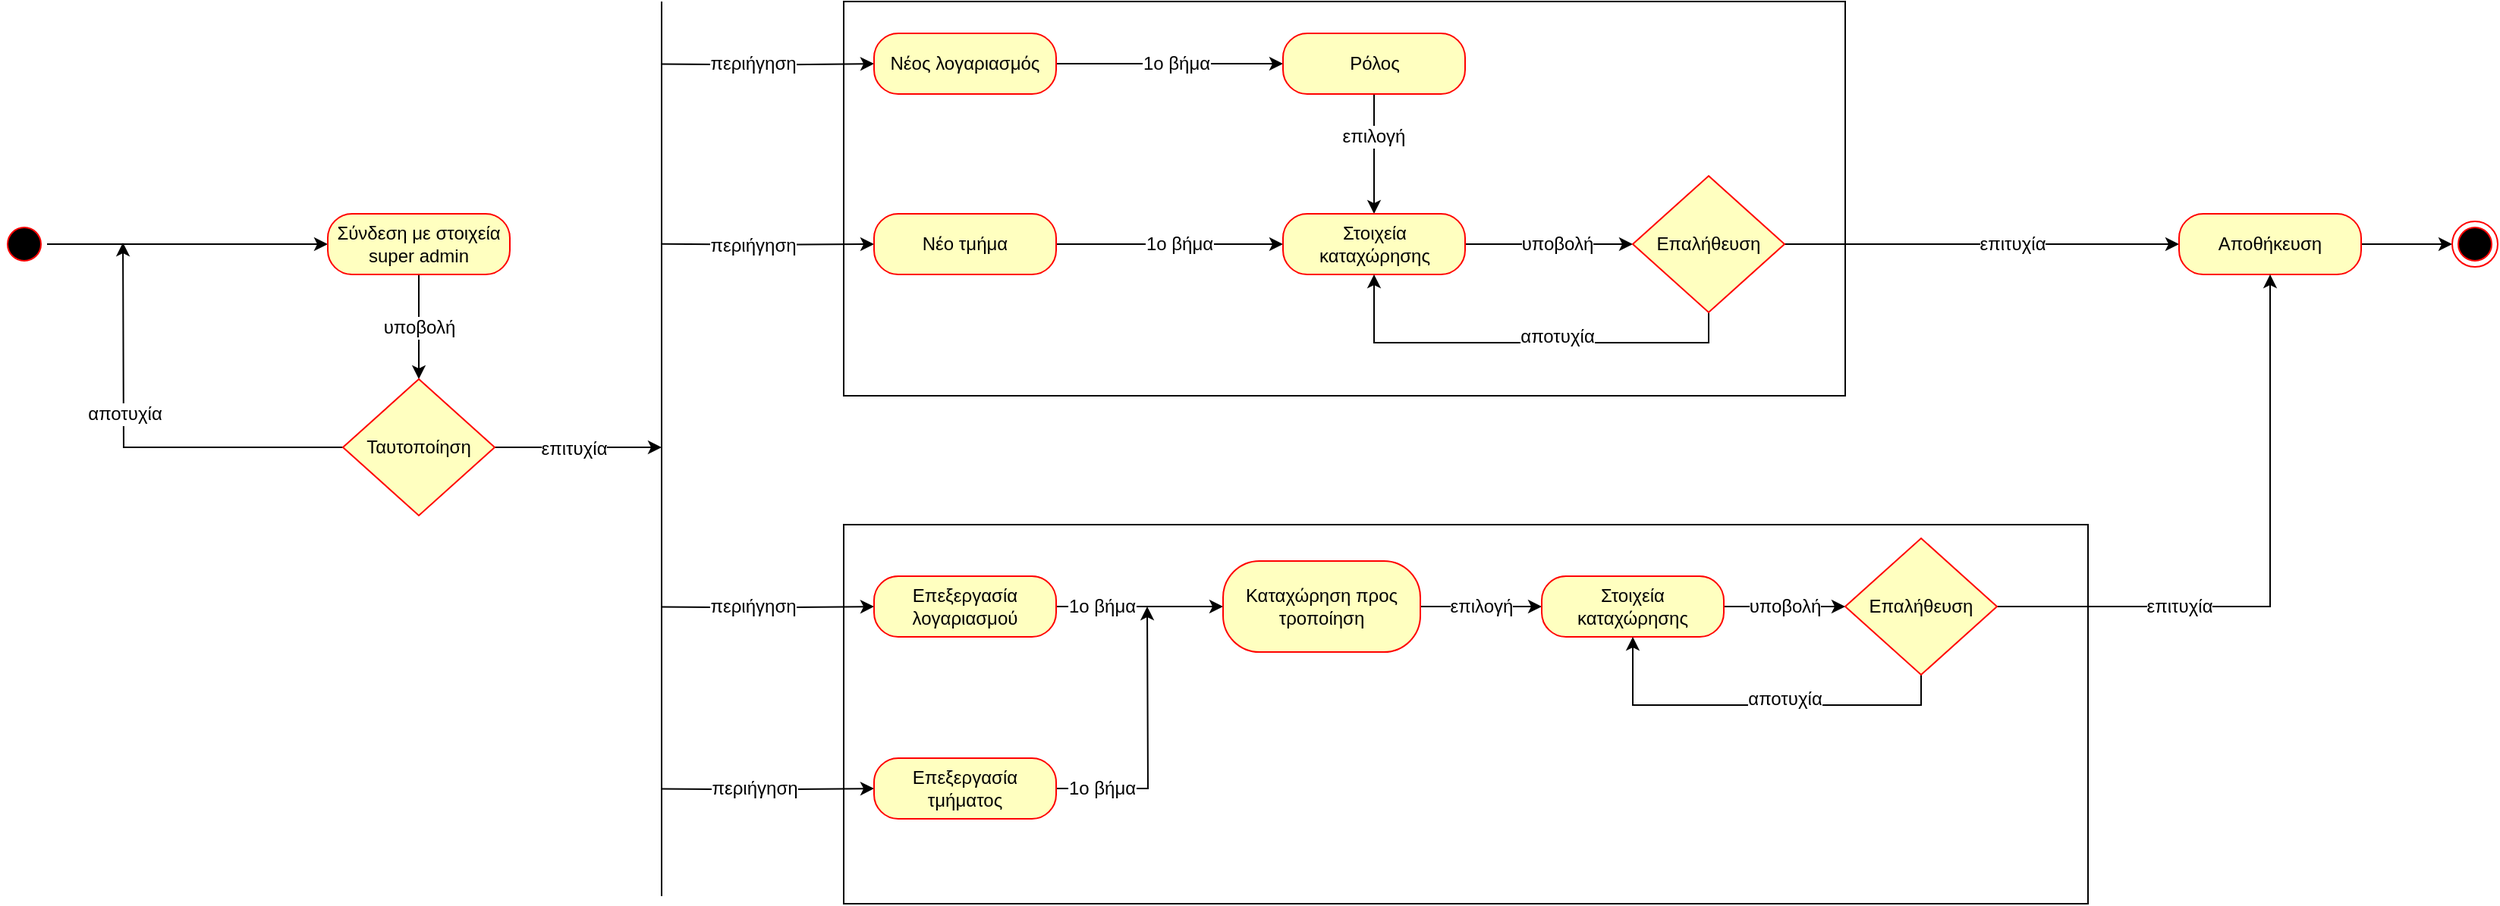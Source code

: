 <mxfile version="10.6.3" type="device"><diagram id="V3m_NeqxwvltPHoH9Kii" name="Page-1"><mxGraphModel dx="2490" dy="899" grid="1" gridSize="10" guides="1" tooltips="1" connect="1" arrows="1" fold="1" page="1" pageScale="1" pageWidth="850" pageHeight="1100" math="0" shadow="0"><root><mxCell id="0"/><mxCell id="1" parent="0"/><mxCell id="ZsGHfHlX7kL7SXyjZMUg-130" value="" style="rounded=0;whiteSpace=wrap;html=1;fillColor=none;" vertex="1" parent="1"><mxGeometry x="500" y="525" width="820" height="250" as="geometry"/></mxCell><mxCell id="ZsGHfHlX7kL7SXyjZMUg-102" value="" style="rounded=0;whiteSpace=wrap;html=1;fillColor=none;" vertex="1" parent="1"><mxGeometry x="500" y="180" width="660" height="260" as="geometry"/></mxCell><mxCell id="ZsGHfHlX7kL7SXyjZMUg-69" style="edgeStyle=orthogonalEdgeStyle;rounded=0;orthogonalLoop=1;jettySize=auto;html=1;exitX=1;exitY=0.5;exitDx=0;exitDy=0;entryX=0;entryY=0.5;entryDx=0;entryDy=0;" edge="1" parent="1" source="ZsGHfHlX7kL7SXyjZMUg-59" target="ZsGHfHlX7kL7SXyjZMUg-61"><mxGeometry relative="1" as="geometry"/></mxCell><mxCell id="ZsGHfHlX7kL7SXyjZMUg-59" value="" style="ellipse;html=1;shape=startState;fillColor=#000000;strokeColor=#ff0000;" vertex="1" parent="1"><mxGeometry x="-55" y="325" width="30" height="30" as="geometry"/></mxCell><mxCell id="ZsGHfHlX7kL7SXyjZMUg-142" style="edgeStyle=orthogonalEdgeStyle;rounded=0;orthogonalLoop=1;jettySize=auto;html=1;exitX=0.5;exitY=1;exitDx=0;exitDy=0;" edge="1" parent="1" source="ZsGHfHlX7kL7SXyjZMUg-61" target="ZsGHfHlX7kL7SXyjZMUg-63"><mxGeometry relative="1" as="geometry"><Array as="points"><mxPoint x="220" y="380"/><mxPoint x="220" y="380"/></Array></mxGeometry></mxCell><mxCell id="ZsGHfHlX7kL7SXyjZMUg-143" value="υποβολή" style="text;html=1;resizable=0;points=[];align=center;verticalAlign=middle;labelBackgroundColor=#ffffff;" vertex="1" connectable="0" parent="ZsGHfHlX7kL7SXyjZMUg-142"><mxGeometry x="-0.302" y="-2" relative="1" as="geometry"><mxPoint x="2" y="10.5" as="offset"/></mxGeometry></mxCell><mxCell id="ZsGHfHlX7kL7SXyjZMUg-61" value="Σύνδεση με στοιχεία super admin" style="rounded=1;whiteSpace=wrap;html=1;arcSize=40;fontColor=#000000;fillColor=#ffffc0;strokeColor=#ff0000;" vertex="1" parent="1"><mxGeometry x="160" y="320" width="120" height="40" as="geometry"/></mxCell><mxCell id="ZsGHfHlX7kL7SXyjZMUg-70" style="edgeStyle=orthogonalEdgeStyle;rounded=0;orthogonalLoop=1;jettySize=auto;html=1;exitX=0;exitY=0.5;exitDx=0;exitDy=0;" edge="1" parent="1" source="ZsGHfHlX7kL7SXyjZMUg-63"><mxGeometry relative="1" as="geometry"><mxPoint x="25" y="339.0" as="targetPoint"/></mxGeometry></mxCell><mxCell id="ZsGHfHlX7kL7SXyjZMUg-71" value="αποτυχία" style="text;html=1;resizable=0;points=[];align=center;verticalAlign=middle;labelBackgroundColor=#ffffff;" vertex="1" connectable="0" parent="ZsGHfHlX7kL7SXyjZMUg-70"><mxGeometry x="0.098" y="-1" relative="1" as="geometry"><mxPoint x="-1" y="-13.5" as="offset"/></mxGeometry></mxCell><mxCell id="ZsGHfHlX7kL7SXyjZMUg-89" style="edgeStyle=orthogonalEdgeStyle;rounded=0;orthogonalLoop=1;jettySize=auto;html=1;exitX=1;exitY=0.5;exitDx=0;exitDy=0;" edge="1" parent="1" source="ZsGHfHlX7kL7SXyjZMUg-63"><mxGeometry relative="1" as="geometry"><mxPoint x="380" y="474" as="targetPoint"/></mxGeometry></mxCell><mxCell id="ZsGHfHlX7kL7SXyjZMUg-90" value="επιτυχία" style="text;html=1;resizable=0;points=[];align=center;verticalAlign=middle;labelBackgroundColor=#ffffff;" vertex="1" connectable="0" parent="ZsGHfHlX7kL7SXyjZMUg-89"><mxGeometry x="0.242" y="3" relative="1" as="geometry"><mxPoint x="-16" y="3" as="offset"/></mxGeometry></mxCell><mxCell id="ZsGHfHlX7kL7SXyjZMUg-63" value="Ταυτοποίηση" style="rhombus;whiteSpace=wrap;html=1;fillColor=#ffffc0;strokeColor=#ff0000;" vertex="1" parent="1"><mxGeometry x="170" y="429" width="100" height="90" as="geometry"/></mxCell><mxCell id="ZsGHfHlX7kL7SXyjZMUg-87" style="edgeStyle=orthogonalEdgeStyle;rounded=0;orthogonalLoop=1;jettySize=auto;html=1;exitX=1;exitY=0.5;exitDx=0;exitDy=0;entryX=0;entryY=0.5;entryDx=0;entryDy=0;" edge="1" parent="1" source="ZsGHfHlX7kL7SXyjZMUg-73" target="ZsGHfHlX7kL7SXyjZMUg-86"><mxGeometry relative="1" as="geometry"/></mxCell><mxCell id="ZsGHfHlX7kL7SXyjZMUg-92" value="1ο βήμα" style="text;html=1;resizable=0;points=[];align=center;verticalAlign=middle;labelBackgroundColor=#ffffff;" vertex="1" connectable="0" parent="ZsGHfHlX7kL7SXyjZMUg-87"><mxGeometry x="0.241" y="1" relative="1" as="geometry"><mxPoint x="-14" y="0.5" as="offset"/></mxGeometry></mxCell><mxCell id="ZsGHfHlX7kL7SXyjZMUg-151" style="edgeStyle=orthogonalEdgeStyle;rounded=0;orthogonalLoop=1;jettySize=auto;html=1;exitX=0;exitY=0.5;exitDx=0;exitDy=0;entryX=0;entryY=0.5;entryDx=0;entryDy=0;" edge="1" parent="1" target="ZsGHfHlX7kL7SXyjZMUg-73"><mxGeometry relative="1" as="geometry"><mxPoint x="380" y="221.276" as="sourcePoint"/></mxGeometry></mxCell><mxCell id="ZsGHfHlX7kL7SXyjZMUg-155" value="περιήγηση" style="text;html=1;resizable=0;points=[];align=center;verticalAlign=middle;labelBackgroundColor=#ffffff;" vertex="1" connectable="0" parent="ZsGHfHlX7kL7SXyjZMUg-151"><mxGeometry x="0.261" y="1" relative="1" as="geometry"><mxPoint x="-28.5" y="0.5" as="offset"/></mxGeometry></mxCell><mxCell id="ZsGHfHlX7kL7SXyjZMUg-73" value="Νέος λογαριασμός" style="rounded=1;whiteSpace=wrap;html=1;arcSize=40;fontColor=#000000;fillColor=#ffffc0;strokeColor=#ff0000;" vertex="1" parent="1"><mxGeometry x="520" y="201" width="120" height="40" as="geometry"/></mxCell><mxCell id="ZsGHfHlX7kL7SXyjZMUg-111" style="edgeStyle=orthogonalEdgeStyle;rounded=0;orthogonalLoop=1;jettySize=auto;html=1;exitX=1;exitY=0.5;exitDx=0;exitDy=0;" edge="1" parent="1" source="ZsGHfHlX7kL7SXyjZMUg-74" target="ZsGHfHlX7kL7SXyjZMUg-110"><mxGeometry relative="1" as="geometry"/></mxCell><mxCell id="ZsGHfHlX7kL7SXyjZMUg-121" value="1ο βήμα" style="text;html=1;resizable=0;points=[];align=center;verticalAlign=middle;labelBackgroundColor=#ffffff;" vertex="1" connectable="0" parent="ZsGHfHlX7kL7SXyjZMUg-111"><mxGeometry x="0.006" y="-19" relative="1" as="geometry"><mxPoint x="-25.5" y="-19" as="offset"/></mxGeometry></mxCell><mxCell id="ZsGHfHlX7kL7SXyjZMUg-153" style="edgeStyle=orthogonalEdgeStyle;rounded=0;orthogonalLoop=1;jettySize=auto;html=1;exitX=0;exitY=0.5;exitDx=0;exitDy=0;entryX=0;entryY=0.5;entryDx=0;entryDy=0;" edge="1" parent="1" target="ZsGHfHlX7kL7SXyjZMUg-74"><mxGeometry relative="1" as="geometry"><mxPoint x="380" y="579.207" as="sourcePoint"/></mxGeometry></mxCell><mxCell id="ZsGHfHlX7kL7SXyjZMUg-157" value="περιήγηση" style="text;html=1;resizable=0;points=[];align=center;verticalAlign=middle;labelBackgroundColor=#ffffff;" vertex="1" connectable="0" parent="ZsGHfHlX7kL7SXyjZMUg-153"><mxGeometry x="0.202" y="1" relative="1" as="geometry"><mxPoint x="-24" y="1" as="offset"/></mxGeometry></mxCell><mxCell id="ZsGHfHlX7kL7SXyjZMUg-74" value="Επεξεργασία λογαριασμού" style="rounded=1;whiteSpace=wrap;html=1;arcSize=40;fontColor=#000000;fillColor=#ffffc0;strokeColor=#ff0000;" vertex="1" parent="1"><mxGeometry x="520" y="559" width="120" height="40" as="geometry"/></mxCell><mxCell id="ZsGHfHlX7kL7SXyjZMUg-100" style="edgeStyle=orthogonalEdgeStyle;rounded=0;orthogonalLoop=1;jettySize=auto;html=1;exitX=1;exitY=0.5;exitDx=0;exitDy=0;entryX=0;entryY=0.5;entryDx=0;entryDy=0;" edge="1" parent="1" source="ZsGHfHlX7kL7SXyjZMUg-75" target="ZsGHfHlX7kL7SXyjZMUg-93"><mxGeometry relative="1" as="geometry"/></mxCell><mxCell id="ZsGHfHlX7kL7SXyjZMUg-101" value="1ο βήμα" style="text;html=1;resizable=0;points=[];align=center;verticalAlign=middle;labelBackgroundColor=#ffffff;" vertex="1" connectable="0" parent="ZsGHfHlX7kL7SXyjZMUg-100"><mxGeometry x="0.134" y="-2" relative="1" as="geometry"><mxPoint x="-4.5" y="-2" as="offset"/></mxGeometry></mxCell><mxCell id="ZsGHfHlX7kL7SXyjZMUg-152" style="edgeStyle=orthogonalEdgeStyle;rounded=0;orthogonalLoop=1;jettySize=auto;html=1;exitX=0;exitY=0.5;exitDx=0;exitDy=0;entryX=0;entryY=0.5;entryDx=0;entryDy=0;" edge="1" parent="1" target="ZsGHfHlX7kL7SXyjZMUg-75"><mxGeometry relative="1" as="geometry"><mxPoint x="380" y="339.897" as="sourcePoint"/></mxGeometry></mxCell><mxCell id="ZsGHfHlX7kL7SXyjZMUg-156" value="περιήγηση" style="text;html=1;resizable=0;points=[];align=center;verticalAlign=middle;labelBackgroundColor=#ffffff;" vertex="1" connectable="0" parent="ZsGHfHlX7kL7SXyjZMUg-152"><mxGeometry x="0.211" y="-1" relative="1" as="geometry"><mxPoint x="-25" y="-0.5" as="offset"/></mxGeometry></mxCell><mxCell id="ZsGHfHlX7kL7SXyjZMUg-75" value="Νέο τμήμα" style="rounded=1;whiteSpace=wrap;html=1;arcSize=40;fontColor=#000000;fillColor=#ffffc0;strokeColor=#ff0000;" vertex="1" parent="1"><mxGeometry x="520" y="320" width="120" height="40" as="geometry"/></mxCell><mxCell id="ZsGHfHlX7kL7SXyjZMUg-112" style="edgeStyle=orthogonalEdgeStyle;rounded=0;orthogonalLoop=1;jettySize=auto;html=1;exitX=1;exitY=0.5;exitDx=0;exitDy=0;" edge="1" parent="1" source="ZsGHfHlX7kL7SXyjZMUg-76"><mxGeometry relative="1" as="geometry"><mxPoint x="700" y="579" as="targetPoint"/></mxGeometry></mxCell><mxCell id="ZsGHfHlX7kL7SXyjZMUg-122" value="1ο βήμα" style="text;html=1;resizable=0;points=[];align=center;verticalAlign=middle;labelBackgroundColor=#ffffff;" vertex="1" connectable="0" parent="ZsGHfHlX7kL7SXyjZMUg-112"><mxGeometry x="-0.733" y="-1" relative="1" as="geometry"><mxPoint x="6" y="-1" as="offset"/></mxGeometry></mxCell><mxCell id="ZsGHfHlX7kL7SXyjZMUg-154" style="edgeStyle=orthogonalEdgeStyle;rounded=0;orthogonalLoop=1;jettySize=auto;html=1;exitX=0;exitY=0.5;exitDx=0;exitDy=0;entryX=0;entryY=0.5;entryDx=0;entryDy=0;" edge="1" parent="1" target="ZsGHfHlX7kL7SXyjZMUg-76"><mxGeometry relative="1" as="geometry"><mxPoint x="380" y="699.207" as="sourcePoint"/></mxGeometry></mxCell><mxCell id="ZsGHfHlX7kL7SXyjZMUg-158" value="περιήγηση" style="text;html=1;resizable=0;points=[];align=center;verticalAlign=middle;labelBackgroundColor=#ffffff;" vertex="1" connectable="0" parent="ZsGHfHlX7kL7SXyjZMUg-154"><mxGeometry x="0.103" relative="1" as="geometry"><mxPoint x="-16.5" as="offset"/></mxGeometry></mxCell><mxCell id="ZsGHfHlX7kL7SXyjZMUg-76" value="Επεξεργασία τμήματος" style="rounded=1;whiteSpace=wrap;html=1;arcSize=40;fontColor=#000000;fillColor=#ffffc0;strokeColor=#ff0000;" vertex="1" parent="1"><mxGeometry x="520" y="679" width="120" height="40" as="geometry"/></mxCell><mxCell id="ZsGHfHlX7kL7SXyjZMUg-95" style="edgeStyle=orthogonalEdgeStyle;rounded=0;orthogonalLoop=1;jettySize=auto;html=1;exitX=0.5;exitY=1;exitDx=0;exitDy=0;" edge="1" parent="1" source="ZsGHfHlX7kL7SXyjZMUg-86" target="ZsGHfHlX7kL7SXyjZMUg-93"><mxGeometry relative="1" as="geometry"/></mxCell><mxCell id="ZsGHfHlX7kL7SXyjZMUg-96" value="επιλογή" style="text;html=1;resizable=0;points=[];align=center;verticalAlign=middle;labelBackgroundColor=#ffffff;" vertex="1" connectable="0" parent="ZsGHfHlX7kL7SXyjZMUg-95"><mxGeometry x="-0.001" y="-12" relative="1" as="geometry"><mxPoint x="11" y="-12" as="offset"/></mxGeometry></mxCell><mxCell id="ZsGHfHlX7kL7SXyjZMUg-86" value="Ρόλος" style="rounded=1;whiteSpace=wrap;html=1;arcSize=40;fontColor=#000000;fillColor=#ffffc0;strokeColor=#ff0000;" vertex="1" parent="1"><mxGeometry x="789.5" y="201" width="120" height="40" as="geometry"/></mxCell><mxCell id="ZsGHfHlX7kL7SXyjZMUg-132" style="edgeStyle=orthogonalEdgeStyle;rounded=0;orthogonalLoop=1;jettySize=auto;html=1;exitX=1;exitY=0.5;exitDx=0;exitDy=0;entryX=0;entryY=0.5;entryDx=0;entryDy=0;" edge="1" parent="1" source="ZsGHfHlX7kL7SXyjZMUg-93" target="ZsGHfHlX7kL7SXyjZMUg-97"><mxGeometry relative="1" as="geometry"/></mxCell><mxCell id="ZsGHfHlX7kL7SXyjZMUg-144" value="υποβολή" style="text;html=1;resizable=0;points=[];align=center;verticalAlign=middle;labelBackgroundColor=#ffffff;" vertex="1" connectable="0" parent="ZsGHfHlX7kL7SXyjZMUg-132"><mxGeometry x="-0.2" y="-1" relative="1" as="geometry"><mxPoint x="16" y="-1" as="offset"/></mxGeometry></mxCell><mxCell id="ZsGHfHlX7kL7SXyjZMUg-93" value="Στοιχεία καταχώρησης" style="rounded=1;whiteSpace=wrap;html=1;arcSize=40;fontColor=#000000;fillColor=#ffffc0;strokeColor=#ff0000;" vertex="1" parent="1"><mxGeometry x="789.5" y="320" width="120" height="40" as="geometry"/></mxCell><mxCell id="ZsGHfHlX7kL7SXyjZMUg-133" style="edgeStyle=orthogonalEdgeStyle;rounded=0;orthogonalLoop=1;jettySize=auto;html=1;exitX=0.5;exitY=1;exitDx=0;exitDy=0;entryX=0.5;entryY=1;entryDx=0;entryDy=0;" edge="1" parent="1" source="ZsGHfHlX7kL7SXyjZMUg-97" target="ZsGHfHlX7kL7SXyjZMUg-93"><mxGeometry relative="1" as="geometry"/></mxCell><mxCell id="ZsGHfHlX7kL7SXyjZMUg-145" value="αποτυχία" style="text;html=1;resizable=0;points=[];align=center;verticalAlign=middle;labelBackgroundColor=#ffffff;" vertex="1" connectable="0" parent="ZsGHfHlX7kL7SXyjZMUg-133"><mxGeometry x="-0.215" relative="1" as="geometry"><mxPoint x="-8" y="-4.5" as="offset"/></mxGeometry></mxCell><mxCell id="ZsGHfHlX7kL7SXyjZMUg-136" style="edgeStyle=orthogonalEdgeStyle;rounded=0;orthogonalLoop=1;jettySize=auto;html=1;exitX=1;exitY=0.5;exitDx=0;exitDy=0;" edge="1" parent="1" source="ZsGHfHlX7kL7SXyjZMUg-97" target="ZsGHfHlX7kL7SXyjZMUg-109"><mxGeometry relative="1" as="geometry"/></mxCell><mxCell id="ZsGHfHlX7kL7SXyjZMUg-146" value="επιτυχία" style="text;html=1;resizable=0;points=[];align=center;verticalAlign=middle;labelBackgroundColor=#ffffff;" vertex="1" connectable="0" parent="ZsGHfHlX7kL7SXyjZMUg-136"><mxGeometry x="0.22" y="1" relative="1" as="geometry"><mxPoint x="-8.5" y="1" as="offset"/></mxGeometry></mxCell><mxCell id="ZsGHfHlX7kL7SXyjZMUg-97" value="Επαλήθευση" style="rhombus;whiteSpace=wrap;html=1;fillColor=#ffffc0;strokeColor=#ff0000;" vertex="1" parent="1"><mxGeometry x="1020" y="295" width="100" height="90" as="geometry"/></mxCell><mxCell id="ZsGHfHlX7kL7SXyjZMUg-139" style="edgeStyle=orthogonalEdgeStyle;rounded=0;orthogonalLoop=1;jettySize=auto;html=1;exitX=1;exitY=0.5;exitDx=0;exitDy=0;" edge="1" parent="1" source="ZsGHfHlX7kL7SXyjZMUg-109" target="ZsGHfHlX7kL7SXyjZMUg-138"><mxGeometry relative="1" as="geometry"/></mxCell><mxCell id="ZsGHfHlX7kL7SXyjZMUg-109" value="Αποθήκευση" style="rounded=1;whiteSpace=wrap;html=1;arcSize=40;fontColor=#000000;fillColor=#ffffc0;strokeColor=#ff0000;" vertex="1" parent="1"><mxGeometry x="1380" y="320" width="120" height="40" as="geometry"/></mxCell><mxCell id="ZsGHfHlX7kL7SXyjZMUg-115" style="edgeStyle=orthogonalEdgeStyle;rounded=0;orthogonalLoop=1;jettySize=auto;html=1;exitX=1;exitY=0.5;exitDx=0;exitDy=0;entryX=0;entryY=0.5;entryDx=0;entryDy=0;" edge="1" parent="1" source="ZsGHfHlX7kL7SXyjZMUg-110" target="ZsGHfHlX7kL7SXyjZMUg-114"><mxGeometry relative="1" as="geometry"/></mxCell><mxCell id="ZsGHfHlX7kL7SXyjZMUg-123" value="επιλογή" style="text;html=1;resizable=0;points=[];align=center;verticalAlign=middle;labelBackgroundColor=#ffffff;" vertex="1" connectable="0" parent="ZsGHfHlX7kL7SXyjZMUg-115"><mxGeometry x="-0.3" y="1" relative="1" as="geometry"><mxPoint x="12" y="1" as="offset"/></mxGeometry></mxCell><mxCell id="ZsGHfHlX7kL7SXyjZMUg-110" value="Καταχώρηση προς τροποίηση" style="rounded=1;whiteSpace=wrap;html=1;arcSize=40;fontColor=#000000;fillColor=#ffffc0;strokeColor=#ff0000;" vertex="1" parent="1"><mxGeometry x="750" y="549" width="130" height="60" as="geometry"/></mxCell><mxCell id="ZsGHfHlX7kL7SXyjZMUg-135" style="edgeStyle=orthogonalEdgeStyle;rounded=0;orthogonalLoop=1;jettySize=auto;html=1;exitX=1;exitY=0.5;exitDx=0;exitDy=0;entryX=0;entryY=0.5;entryDx=0;entryDy=0;" edge="1" parent="1" source="ZsGHfHlX7kL7SXyjZMUg-114" target="ZsGHfHlX7kL7SXyjZMUg-116"><mxGeometry relative="1" as="geometry"/></mxCell><mxCell id="ZsGHfHlX7kL7SXyjZMUg-149" value="υποβολή" style="text;html=1;resizable=0;points=[];align=center;verticalAlign=middle;labelBackgroundColor=#ffffff;" vertex="1" connectable="0" parent="ZsGHfHlX7kL7SXyjZMUg-135"><mxGeometry x="-0.31" y="-1" relative="1" as="geometry"><mxPoint x="12.5" y="-1" as="offset"/></mxGeometry></mxCell><mxCell id="ZsGHfHlX7kL7SXyjZMUg-114" value="Στοιχεία καταχώρησης" style="rounded=1;whiteSpace=wrap;html=1;arcSize=40;fontColor=#000000;fillColor=#ffffc0;strokeColor=#ff0000;" vertex="1" parent="1"><mxGeometry x="960" y="559" width="120" height="40" as="geometry"/></mxCell><mxCell id="ZsGHfHlX7kL7SXyjZMUg-137" style="edgeStyle=orthogonalEdgeStyle;rounded=0;orthogonalLoop=1;jettySize=auto;html=1;exitX=1;exitY=0.5;exitDx=0;exitDy=0;" edge="1" parent="1" source="ZsGHfHlX7kL7SXyjZMUg-116" target="ZsGHfHlX7kL7SXyjZMUg-109"><mxGeometry relative="1" as="geometry"/></mxCell><mxCell id="ZsGHfHlX7kL7SXyjZMUg-147" value="επιτυχία" style="text;html=1;resizable=0;points=[];align=center;verticalAlign=middle;labelBackgroundColor=#ffffff;" vertex="1" connectable="0" parent="ZsGHfHlX7kL7SXyjZMUg-137"><mxGeometry x="-0.482" y="1" relative="1" as="geometry"><mxPoint x="16.5" y="1" as="offset"/></mxGeometry></mxCell><mxCell id="ZsGHfHlX7kL7SXyjZMUg-148" style="edgeStyle=orthogonalEdgeStyle;rounded=0;orthogonalLoop=1;jettySize=auto;html=1;exitX=0.5;exitY=1;exitDx=0;exitDy=0;entryX=0.5;entryY=1;entryDx=0;entryDy=0;" edge="1" parent="1" source="ZsGHfHlX7kL7SXyjZMUg-116" target="ZsGHfHlX7kL7SXyjZMUg-114"><mxGeometry relative="1" as="geometry"/></mxCell><mxCell id="ZsGHfHlX7kL7SXyjZMUg-150" value="αποτυχία" style="text;html=1;resizable=0;points=[];align=center;verticalAlign=middle;labelBackgroundColor=#ffffff;" vertex="1" connectable="0" parent="ZsGHfHlX7kL7SXyjZMUg-148"><mxGeometry x="-0.263" y="-1" relative="1" as="geometry"><mxPoint x="-16" y="-3" as="offset"/></mxGeometry></mxCell><mxCell id="ZsGHfHlX7kL7SXyjZMUg-116" value="Επαλήθευση" style="rhombus;whiteSpace=wrap;html=1;fillColor=#ffffc0;strokeColor=#ff0000;" vertex="1" parent="1"><mxGeometry x="1160" y="534" width="100" height="90" as="geometry"/></mxCell><mxCell id="ZsGHfHlX7kL7SXyjZMUg-138" value="" style="ellipse;html=1;shape=endState;fillColor=#000000;strokeColor=#ff0000;" vertex="1" parent="1"><mxGeometry x="1560" y="325" width="30" height="30" as="geometry"/></mxCell><mxCell id="ZsGHfHlX7kL7SXyjZMUg-141" value="" style="endArrow=none;html=1;" edge="1" parent="1"><mxGeometry width="50" height="50" relative="1" as="geometry"><mxPoint x="380" y="770" as="sourcePoint"/><mxPoint x="380" y="180" as="targetPoint"/></mxGeometry></mxCell></root></mxGraphModel></diagram></mxfile>